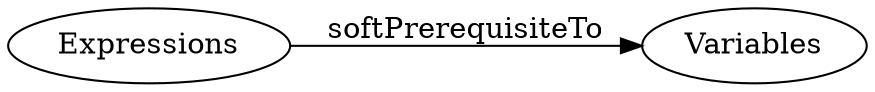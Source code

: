 digraph {
    rankdir=LR;

    # hard prerequisites
    # "Functions" -> "Recursion" [ label="prerequisiteTo" ];
    
    # soft prerequisites
    "Expressions" -> "Variables" [ label="softPrerequisiteTo" ];
}
